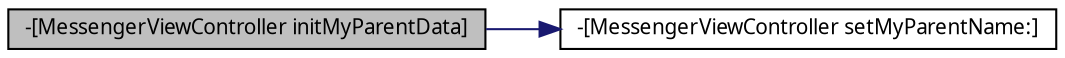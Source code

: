 digraph G
{
  edge [fontname="FreeSans.ttf",fontsize="10",labelfontname="FreeSans.ttf",labelfontsize="10"];
  node [fontname="FreeSans.ttf",fontsize="10",shape=record];
  rankdir=LR;
  Node1 [label="-[MessengerViewController initMyParentData]",height=0.2,width=0.4,color="black", fillcolor="grey75", style="filled" fontcolor="black"];
  Node1 -> Node2 [color="midnightblue",fontsize="10",style="solid",fontname="FreeSans.ttf"];
  Node2 [label="-[MessengerViewController setMyParentName:]",height=0.2,width=0.4,color="black", fillcolor="white", style="filled",URL="$d7/d34/interface_messenger_view_controller.html#a9d6939385be720d5335fbf5b095cd63c"];
}
